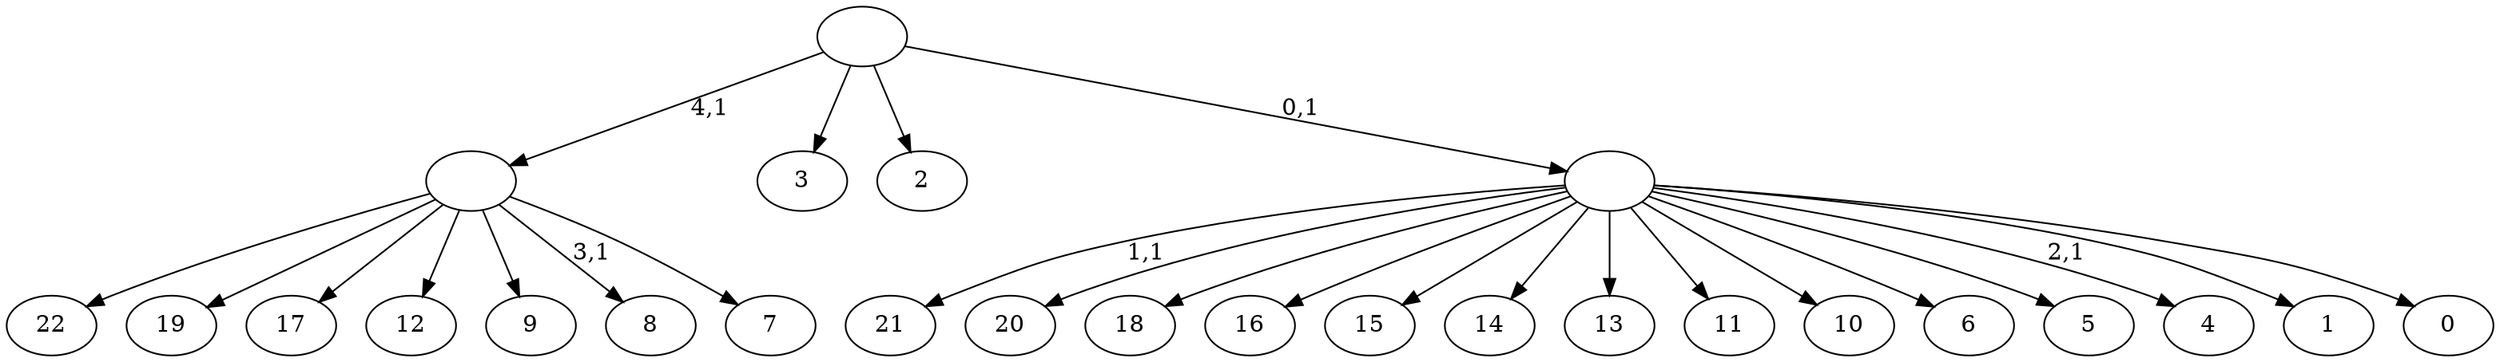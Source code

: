 digraph T {
	28 [label="22"]
	27 [label="21"]
	25 [label="20"]
	24 [label="19"]
	23 [label="18"]
	22 [label="17"]
	21 [label="16"]
	20 [label="15"]
	19 [label="14"]
	18 [label="13"]
	17 [label="12"]
	16 [label="11"]
	15 [label="10"]
	14 [label="9"]
	13 [label="8"]
	11 [label="7"]
	10 [label=""]
	9 [label="6"]
	8 [label="5"]
	7 [label="4"]
	5 [label="3"]
	4 [label="2"]
	3 [label="1"]
	2 [label="0"]
	1 [label=""]
	0 [label=""]
	10 -> 13 [label="3,1"]
	10 -> 28 [label=""]
	10 -> 24 [label=""]
	10 -> 22 [label=""]
	10 -> 17 [label=""]
	10 -> 14 [label=""]
	10 -> 11 [label=""]
	1 -> 7 [label="2,1"]
	1 -> 27 [label="1,1"]
	1 -> 25 [label=""]
	1 -> 23 [label=""]
	1 -> 21 [label=""]
	1 -> 20 [label=""]
	1 -> 19 [label=""]
	1 -> 18 [label=""]
	1 -> 16 [label=""]
	1 -> 15 [label=""]
	1 -> 9 [label=""]
	1 -> 8 [label=""]
	1 -> 3 [label=""]
	1 -> 2 [label=""]
	0 -> 10 [label="4,1"]
	0 -> 5 [label=""]
	0 -> 4 [label=""]
	0 -> 1 [label="0,1"]
}
